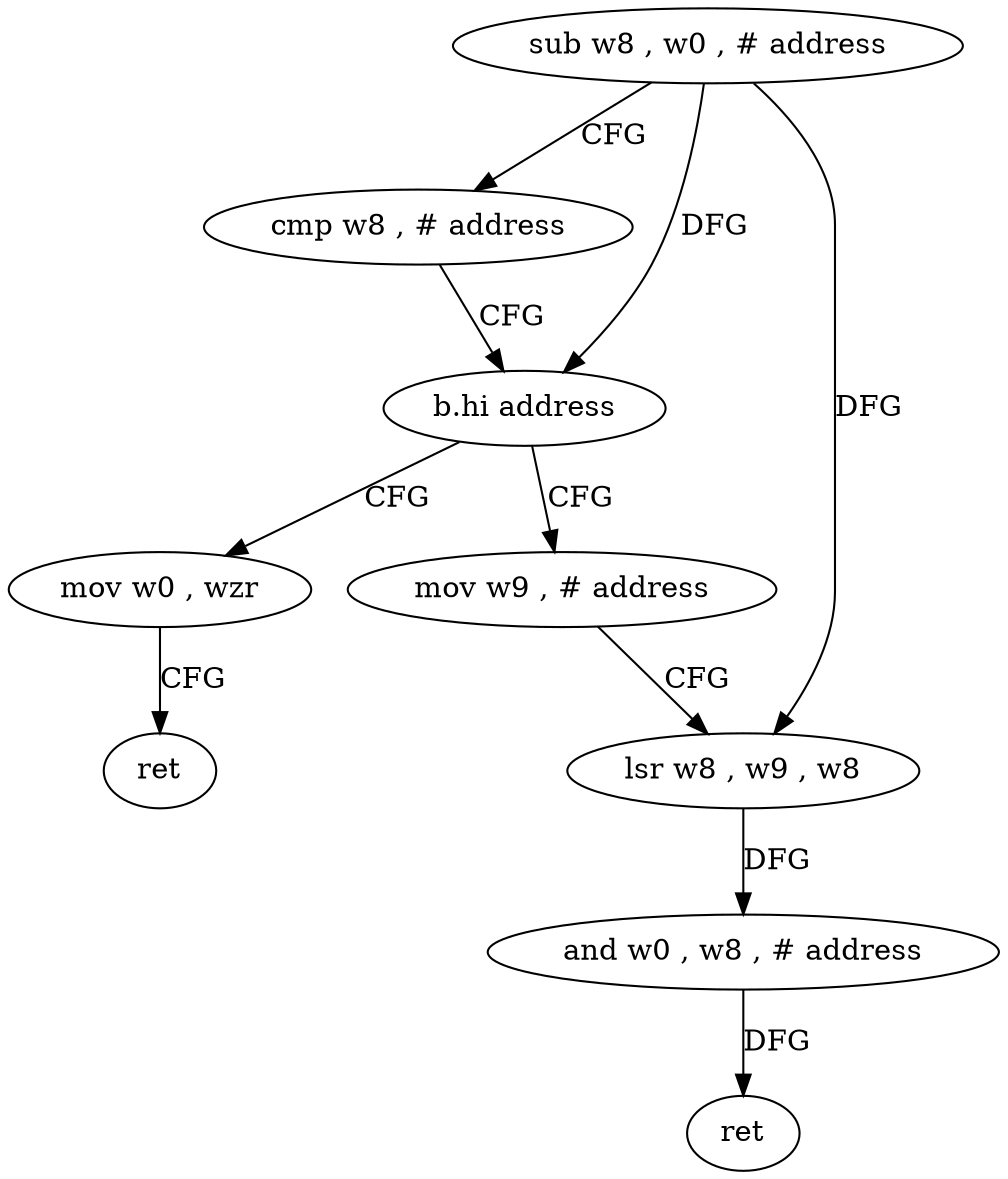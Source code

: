 digraph "func" {
"4207708" [label = "sub w8 , w0 , # address" ]
"4207712" [label = "cmp w8 , # address" ]
"4207716" [label = "b.hi address" ]
"4207736" [label = "mov w0 , wzr" ]
"4207720" [label = "mov w9 , # address" ]
"4207740" [label = "ret" ]
"4207724" [label = "lsr w8 , w9 , w8" ]
"4207728" [label = "and w0 , w8 , # address" ]
"4207732" [label = "ret" ]
"4207708" -> "4207712" [ label = "CFG" ]
"4207708" -> "4207716" [ label = "DFG" ]
"4207708" -> "4207724" [ label = "DFG" ]
"4207712" -> "4207716" [ label = "CFG" ]
"4207716" -> "4207736" [ label = "CFG" ]
"4207716" -> "4207720" [ label = "CFG" ]
"4207736" -> "4207740" [ label = "CFG" ]
"4207720" -> "4207724" [ label = "CFG" ]
"4207724" -> "4207728" [ label = "DFG" ]
"4207728" -> "4207732" [ label = "DFG" ]
}
